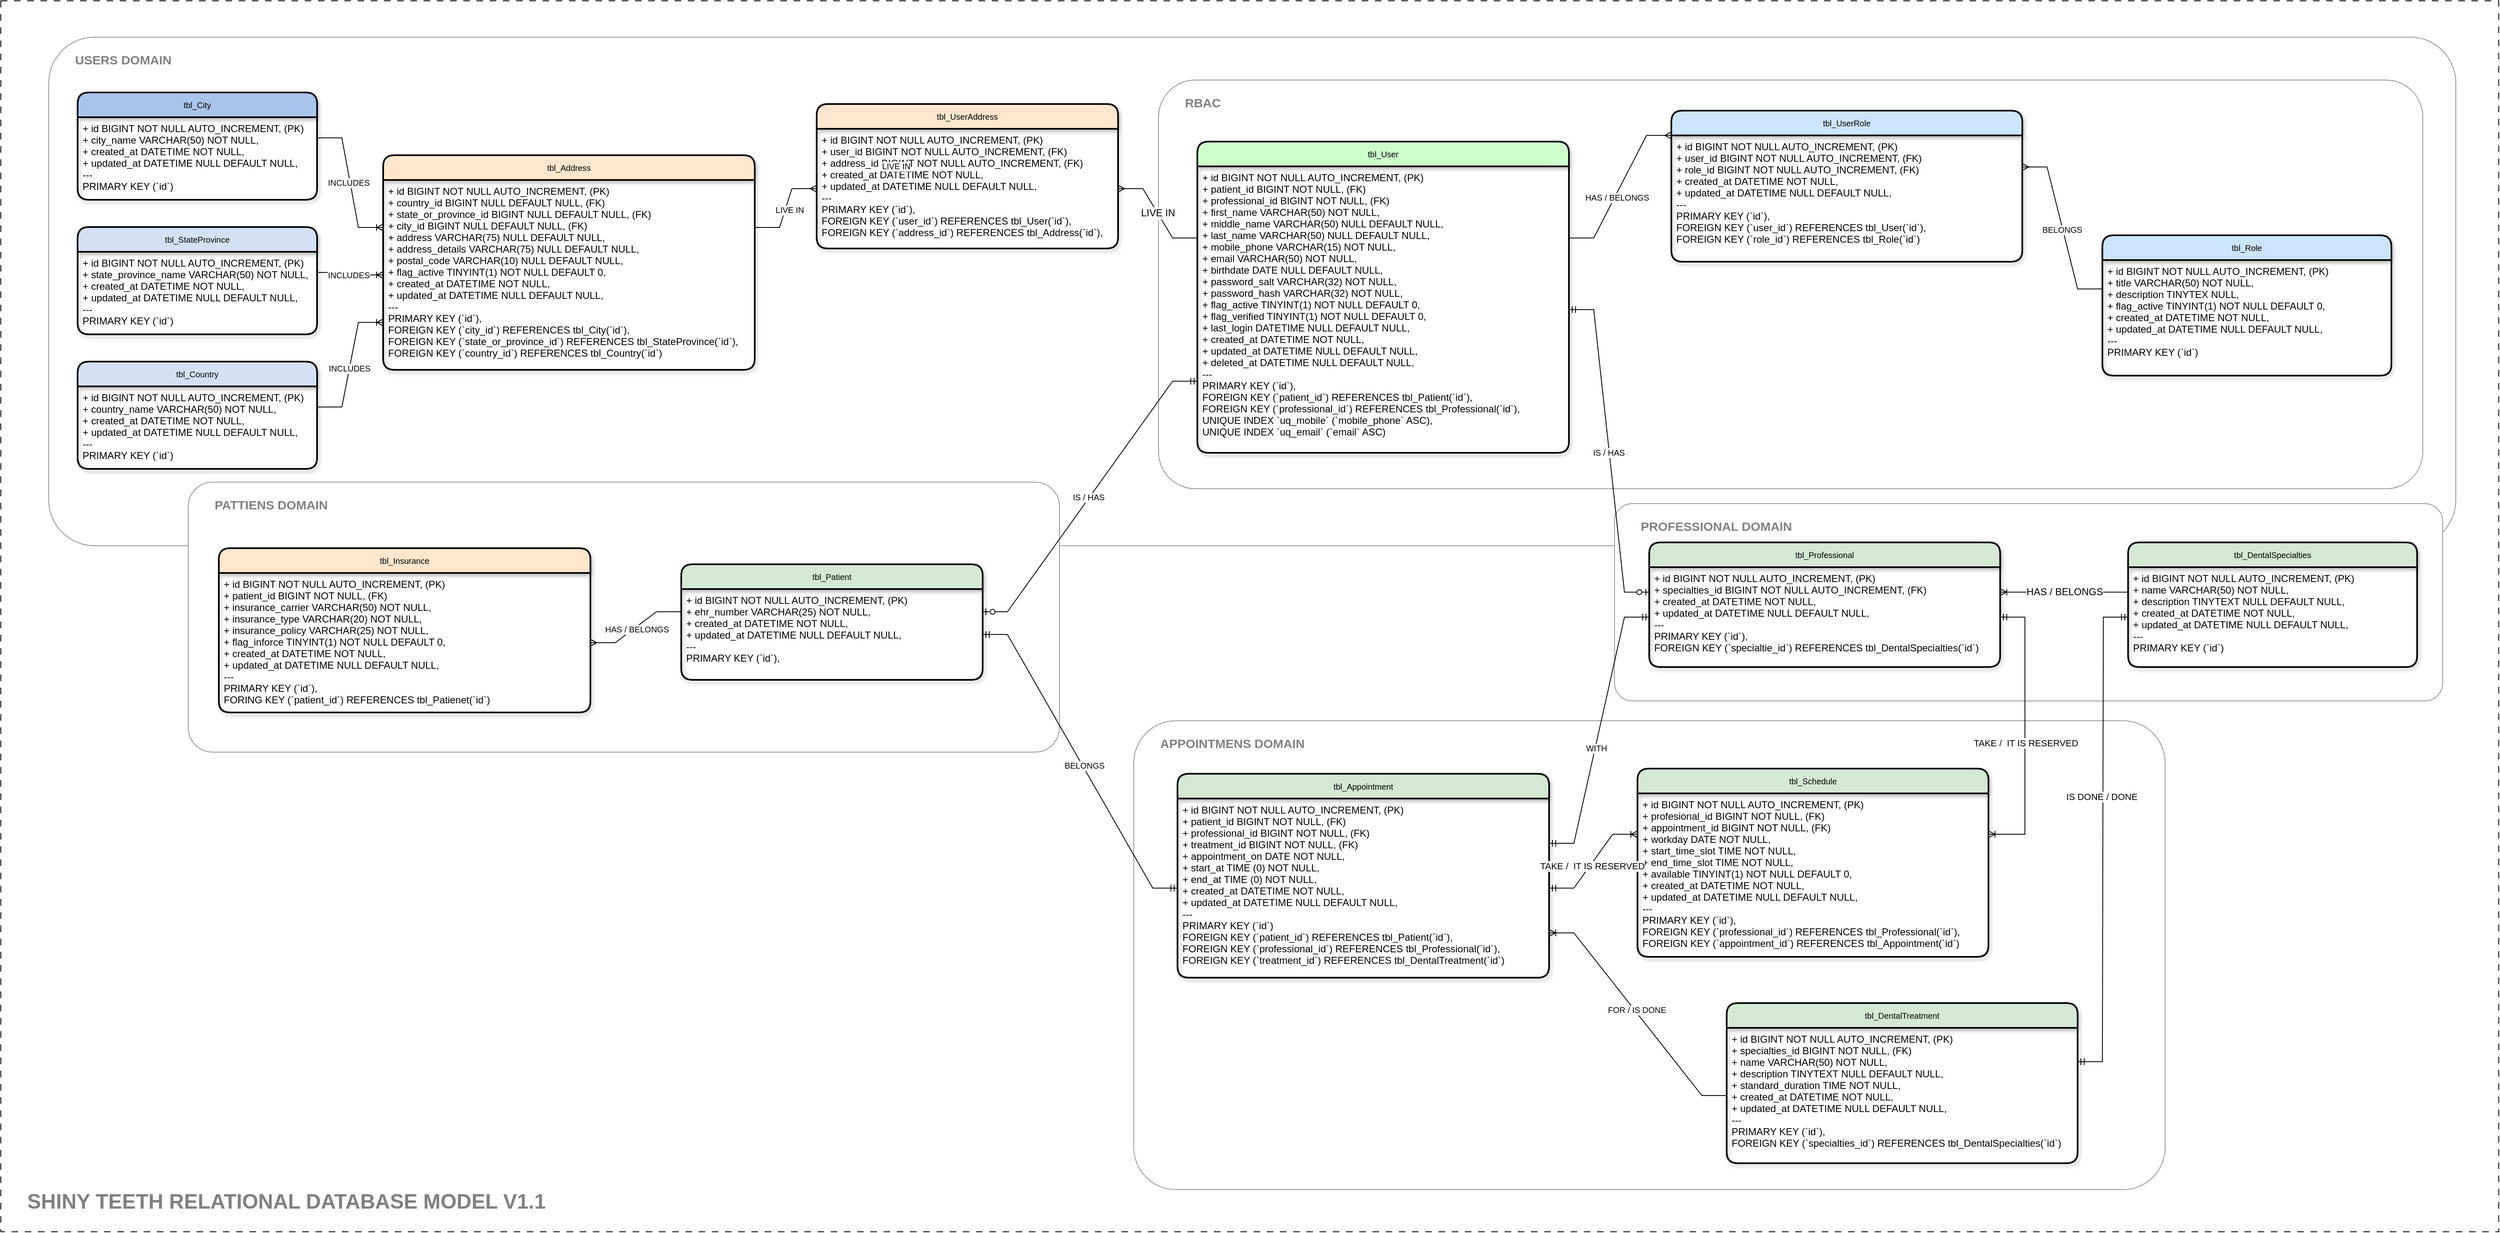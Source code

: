<mxfile version="20.8.16" type="device"><diagram name="Página-1" id="TkPRqeXI9kq4rZR4-tyb"><mxGraphModel dx="5023" dy="3863" grid="0" gridSize="1" guides="1" tooltips="1" connect="1" arrows="1" fold="1" page="0" pageScale="1" pageWidth="1654" pageHeight="1169" math="0" shadow="0"><root><mxCell id="0"/><mxCell id="1" parent="0"/><mxCell id="j7VE22RYLg9SCNnTLwtO-19" value="SHINY TEETH RELATIONAL DATABASE MODEL V1.1" style="rounded=0;whiteSpace=wrap;html=1;shadow=0;strokeColor=default;fontSize=25;fontColor=#808080;fillColor=#FFFFFF;dashed=1;dashPattern=8 8;fontStyle=1;verticalAlign=bottom;align=left;spacingBottom=20;spacingLeft=30;" vertex="1" parent="1"><mxGeometry x="-1251" y="-1641" width="3025" height="1491" as="geometry"/></mxCell><mxCell id="j7VE22RYLg9SCNnTLwtO-18" value="USERS DOMAIN" style="rounded=1;whiteSpace=wrap;html=1;shadow=0;fillColor=#FFFFFF;arcSize=9;verticalAlign=top;align=left;spacingTop=12;spacingLeft=30;fontStyle=1;fontSize=15;strokeColor=#999999;fontColor=#808080;" vertex="1" parent="1"><mxGeometry x="-1193" y="-1597" width="2915" height="616" as="geometry"/></mxCell><mxCell id="j7VE22RYLg9SCNnTLwtO-17" value="PATTIENS DOMAIN" style="rounded=1;whiteSpace=wrap;html=1;shadow=0;fillColor=#FFFFFF;arcSize=9;verticalAlign=top;align=left;spacingTop=12;spacingLeft=30;fontStyle=1;fontSize=15;strokeColor=#999999;fontColor=#808080;" vertex="1" parent="1"><mxGeometry x="-1024" y="-1058" width="1055" height="327" as="geometry"/></mxCell><mxCell id="j7VE22RYLg9SCNnTLwtO-15" value="APPOINTMENS DOMAIN" style="rounded=1;whiteSpace=wrap;html=1;shadow=0;fillColor=#FFFFFF;arcSize=9;verticalAlign=top;align=left;spacingTop=12;spacingLeft=30;fontStyle=1;fontSize=15;strokeColor=#999999;fontColor=#808080;" vertex="1" parent="1"><mxGeometry x="121" y="-769" width="1249.04" height="568" as="geometry"/></mxCell><mxCell id="j7VE22RYLg9SCNnTLwtO-14" value="PROFESSIONAL DOMAIN" style="rounded=1;whiteSpace=wrap;html=1;shadow=0;fillColor=#FFFFFF;arcSize=9;verticalAlign=top;align=left;spacingTop=12;spacingLeft=30;fontStyle=1;fontSize=15;strokeColor=#999999;fontColor=#808080;" vertex="1" parent="1"><mxGeometry x="703.13" y="-1032" width="1003" height="239" as="geometry"/></mxCell><mxCell id="j7VE22RYLg9SCNnTLwtO-13" value="RBAC" style="rounded=1;whiteSpace=wrap;html=1;shadow=0;fillColor=#FFFFFF;arcSize=9;verticalAlign=top;align=left;spacingTop=12;spacingLeft=30;fontStyle=1;fontSize=15;strokeColor=#999999;fontColor=#808080;" vertex="1" parent="1"><mxGeometry x="151" y="-1545" width="1531" height="495" as="geometry"/></mxCell><mxCell id="nI9jZgU-42-GDvaegeSf-1" value="tbl_User" style="swimlane;childLayout=stackLayout;horizontal=1;startSize=30;horizontalStack=0;rounded=1;fontSize=10;fontStyle=0;strokeWidth=2;resizeParent=0;resizeLast=1;shadow=1;dashed=0;align=center;fillColor=#CCFFCC;" parent="1" vertex="1"><mxGeometry x="198" y="-1470.5" width="450" height="377" as="geometry"><mxRectangle x="70" y="-740" width="80" height="30" as="alternateBounds"/></mxGeometry></mxCell><mxCell id="nI9jZgU-42-GDvaegeSf-2" value="+ id BIGINT NOT NULL AUTO_INCREMENT, (PK)&#10;+ patient_id BIGINT NOT NULL, (FK)&#10;+ professional_id BIGINT NOT NULL, (FK)&#10;+ first_name VARCHAR(50) NOT NULL,&#10;+ middle_name VARCHAR(50) NULL DEFAULT NULL,&#10;+ last_name VARCHAR(50) NULL DEFAULT NULL,&#10;+ mobile_phone VARCHAR(15) NOT NULL,&#10;+ email VARCHAR(50) NOT NULL,&#10;+ birthdate DATE NULL DEFAULT NULL,&#10;+ password_salt VARCHAR(32) NOT NULL,&#10;+ password_hash VARCHAR(32) NOT NULL,&#10;+ flag_active TINYINT(1) NOT NULL DEFAULT 0,&#10;+ flag_verified TINYINT(1) NOT NULL DEFAULT 0,&#10;+ last_login DATETIME NULL DEFAULT NULL,&#10;+ created_at DATETIME NOT NULL,&#10;+ updated_at DATETIME NULL DEFAULT NULL,&#10;+ deleted_at DATETIME NULL DEFAULT NULL,&#10;---&#10;PRIMARY KEY (`id`),&#10;FOREIGN KEY (`patient_id`) REFERENCES tbl_Patient(`id`),&#10;FOREIGN KEY (`professional_id`) REFERENCES tbl_Professional(`id`),&#10;UNIQUE INDEX `uq_mobile` (`mobile_phone` ASC),&#10;UNIQUE INDEX `uq_email` (`email` ASC)" style="align=left;strokeColor=none;fillColor=none;spacingLeft=4;fontSize=12;verticalAlign=top;resizable=0;rotatable=0;part=1;" parent="nI9jZgU-42-GDvaegeSf-1" vertex="1"><mxGeometry y="30" width="450" height="347" as="geometry"/></mxCell><mxCell id="nI9jZgU-42-GDvaegeSf-3" value="tbl_Role" style="swimlane;childLayout=stackLayout;horizontal=1;startSize=30;horizontalStack=0;rounded=1;fontSize=10;fontStyle=0;strokeWidth=2;resizeParent=0;resizeLast=1;shadow=1;dashed=0;align=center;fillColor=#CCE5FF;" parent="1" vertex="1"><mxGeometry x="1294" y="-1357" width="350" height="170" as="geometry"><mxRectangle x="294" y="-740" width="80" height="30" as="alternateBounds"/></mxGeometry></mxCell><mxCell id="nI9jZgU-42-GDvaegeSf-4" value="+ id BIGINT NOT NULL AUTO_INCREMENT, (PK)&#10;+ title VARCHAR(50) NOT NULL,&#10;+ description TINYTEX NULL,&#10;+ flag_active TINYINT(1) NOT NULL DEFAULT 0,&#10;+ created_at DATETIME NOT NULL,&#10;+ updated_at DATETIME NULL DEFAULT NULL,&#10;---&#10;PRIMARY KEY (`id`)" style="align=left;strokeColor=none;fillColor=none;spacingLeft=4;fontSize=12;verticalAlign=top;resizable=0;rotatable=0;part=1;" parent="nI9jZgU-42-GDvaegeSf-3" vertex="1"><mxGeometry y="30" width="350" height="140" as="geometry"/></mxCell><mxCell id="tOU84PY6kPd9gPvKxVqi-3" value="tbl_Address" style="swimlane;childLayout=stackLayout;horizontal=1;startSize=30;horizontalStack=0;rounded=1;fontSize=10;fontStyle=0;strokeWidth=2;resizeParent=0;resizeLast=1;shadow=1;dashed=0;align=center;fillColor=#FFE6CC;" parent="1" vertex="1"><mxGeometry x="-788" y="-1454" width="450" height="260" as="geometry"><mxRectangle x="294" y="-740" width="80" height="30" as="alternateBounds"/></mxGeometry></mxCell><mxCell id="tOU84PY6kPd9gPvKxVqi-4" value="+ id BIGINT NOT NULL AUTO_INCREMENT, (PK)&#10;+ country_id BIGINT NULL DEFAULT NULL, (FK)&#10;+ state_or_province_id BIGINT NULL DEFAULT NULL, (FK)&#10;+ city_id BIGINT NULL DEFAULT NULL, (FK)&#10;+ address VARCHAR(75) NULL DEFAULT NULL,&#10;+ address_details VARCHAR(75) NULL DEFAULT NULL,&#10;+ postal_code VARCHAR(10) NULL DEFAULT NULL,&#10;+ flag_active TINYINT(1) NOT NULL DEFAULT 0,&#10;+ created_at DATETIME NOT NULL,&#10;+ updated_at DATETIME NULL DEFAULT NULL,&#10;---&#10;PRIMARY KEY (`id`),&#10;FOREIGN KEY (`city_id`) REFERENCES tbl_City(`id`),&#10;FOREIGN KEY (`state_or_province_id`) REFERENCES tbl_StateProvince(`id`),&#10;FOREIGN KEY (`country_id`) REFERENCES tbl_Country(`id`)" style="align=left;strokeColor=none;fillColor=none;spacingLeft=4;fontSize=12;verticalAlign=top;resizable=0;rotatable=0;part=1;" parent="tOU84PY6kPd9gPvKxVqi-3" vertex="1"><mxGeometry y="30" width="450" height="230" as="geometry"/></mxCell><mxCell id="tOU84PY6kPd9gPvKxVqi-7" value="tbl_City" style="swimlane;childLayout=stackLayout;horizontal=1;startSize=30;horizontalStack=0;rounded=1;fontSize=10;fontStyle=0;strokeWidth=2;resizeParent=0;resizeLast=1;shadow=1;dashed=0;align=center;fillColor=#A9C4EB;" parent="1" vertex="1"><mxGeometry x="-1158" y="-1530" width="290" height="130" as="geometry"><mxRectangle x="294" y="-740" width="80" height="30" as="alternateBounds"/></mxGeometry></mxCell><mxCell id="tOU84PY6kPd9gPvKxVqi-8" value="+ id BIGINT NOT NULL AUTO_INCREMENT, (PK)&#10;+ city_name VARCHAR(50) NOT NULL,&#10;+ created_at DATETIME NOT NULL,&#10;+ updated_at DATETIME NULL DEFAULT NULL,&#10;---&#10;PRIMARY KEY (`id`)" style="align=left;strokeColor=none;fillColor=none;spacingLeft=4;fontSize=12;verticalAlign=top;resizable=0;rotatable=0;part=1;" parent="tOU84PY6kPd9gPvKxVqi-7" vertex="1"><mxGeometry y="30" width="290" height="100" as="geometry"/></mxCell><mxCell id="tOU84PY6kPd9gPvKxVqi-9" value="tbl_StateProvince" style="swimlane;childLayout=stackLayout;horizontal=1;startSize=30;horizontalStack=0;rounded=1;fontSize=10;fontStyle=0;strokeWidth=2;resizeParent=0;resizeLast=1;shadow=1;dashed=0;align=center;fillColor=#D4E1F5;" parent="1" vertex="1"><mxGeometry x="-1158" y="-1367" width="290" height="130" as="geometry"><mxRectangle x="294" y="-740" width="80" height="30" as="alternateBounds"/></mxGeometry></mxCell><mxCell id="tOU84PY6kPd9gPvKxVqi-10" value="+ id BIGINT NOT NULL AUTO_INCREMENT, (PK)&#10;+ state_province_name VARCHAR(50) NOT NULL,&#10;+ created_at DATETIME NOT NULL,&#10;+ updated_at DATETIME NULL DEFAULT NULL,&#10;---&#10;PRIMARY KEY (`id`)" style="align=left;strokeColor=none;fillColor=none;spacingLeft=4;fontSize=12;verticalAlign=top;resizable=0;rotatable=0;part=1;shadow=1;" parent="tOU84PY6kPd9gPvKxVqi-9" vertex="1"><mxGeometry y="30" width="290" height="100" as="geometry"/></mxCell><mxCell id="tOU84PY6kPd9gPvKxVqi-11" value="tbl_Country" style="swimlane;childLayout=stackLayout;horizontal=1;startSize=30;horizontalStack=0;rounded=1;fontSize=10;fontStyle=0;strokeWidth=2;resizeParent=0;resizeLast=1;shadow=1;dashed=0;align=center;fillColor=#D4E1F5;" parent="1" vertex="1"><mxGeometry x="-1158" y="-1204" width="290" height="130" as="geometry"><mxRectangle x="294" y="-740" width="80" height="30" as="alternateBounds"/></mxGeometry></mxCell><mxCell id="tOU84PY6kPd9gPvKxVqi-12" value="+ id BIGINT NOT NULL AUTO_INCREMENT, (PK)&#10;+ country_name VARCHAR(50) NOT NULL,&#10;+ created_at DATETIME NOT NULL,&#10;+ updated_at DATETIME NULL DEFAULT NULL,&#10;---&#10;PRIMARY KEY (`id`)" style="align=left;strokeColor=none;fillColor=none;spacingLeft=4;fontSize=12;verticalAlign=top;resizable=0;rotatable=0;part=1;shadow=1;" parent="tOU84PY6kPd9gPvKxVqi-11" vertex="1"><mxGeometry y="30" width="290" height="100" as="geometry"/></mxCell><mxCell id="tOU84PY6kPd9gPvKxVqi-14" value="" style="edgeStyle=entityRelationEdgeStyle;fontSize=12;html=1;endArrow=ERoneToMany;rounded=0;exitX=1;exitY=0.25;exitDx=0;exitDy=0;entryX=0;entryY=0.25;entryDx=0;entryDy=0;" parent="1" source="tOU84PY6kPd9gPvKxVqi-8" target="tOU84PY6kPd9gPvKxVqi-4" edge="1"><mxGeometry width="100" height="100" relative="1" as="geometry"><mxPoint x="-790" y="-1081" as="sourcePoint"/><mxPoint x="-690" y="-1181" as="targetPoint"/></mxGeometry></mxCell><mxCell id="tOU84PY6kPd9gPvKxVqi-46" value="INCLUDES" style="edgeLabel;html=1;align=center;verticalAlign=middle;resizable=0;points=[];fontSize=10;" parent="tOU84PY6kPd9gPvKxVqi-14" vertex="1" connectable="0"><mxGeometry x="-0.011" y="-2" relative="1" as="geometry"><mxPoint as="offset"/></mxGeometry></mxCell><mxCell id="tOU84PY6kPd9gPvKxVqi-15" value="" style="edgeStyle=entityRelationEdgeStyle;fontSize=12;html=1;endArrow=ERoneToMany;rounded=0;exitX=1;exitY=0.25;exitDx=0;exitDy=0;entryX=0;entryY=0.5;entryDx=0;entryDy=0;" parent="1" source="tOU84PY6kPd9gPvKxVqi-10" target="tOU84PY6kPd9gPvKxVqi-4" edge="1"><mxGeometry width="100" height="100" relative="1" as="geometry"><mxPoint x="-685" y="-1121" as="sourcePoint"/><mxPoint x="-715" y="-1036" as="targetPoint"/></mxGeometry></mxCell><mxCell id="tOU84PY6kPd9gPvKxVqi-47" value="INCLUDES" style="edgeLabel;html=1;align=center;verticalAlign=middle;resizable=0;points=[];fontSize=10;" parent="tOU84PY6kPd9gPvKxVqi-15" vertex="1" connectable="0"><mxGeometry x="-0.041" y="-2" relative="1" as="geometry"><mxPoint as="offset"/></mxGeometry></mxCell><mxCell id="tOU84PY6kPd9gPvKxVqi-16" value="" style="edgeStyle=entityRelationEdgeStyle;fontSize=12;html=1;endArrow=ERoneToMany;rounded=0;entryX=0;entryY=0.75;entryDx=0;entryDy=0;exitX=1;exitY=0.25;exitDx=0;exitDy=0;" parent="1" source="tOU84PY6kPd9gPvKxVqi-12" target="tOU84PY6kPd9gPvKxVqi-4" edge="1"><mxGeometry width="100" height="100" relative="1" as="geometry"><mxPoint x="-795" y="-931" as="sourcePoint"/><mxPoint x="-575" y="-1161" as="targetPoint"/></mxGeometry></mxCell><mxCell id="tOU84PY6kPd9gPvKxVqi-49" value="INCLUDES" style="edgeLabel;html=1;align=center;verticalAlign=middle;resizable=0;points=[];fontSize=10;" parent="tOU84PY6kPd9gPvKxVqi-16" vertex="1" connectable="0"><mxGeometry x="-0.05" relative="1" as="geometry"><mxPoint as="offset"/></mxGeometry></mxCell><mxCell id="tOU84PY6kPd9gPvKxVqi-18" value="tbl_UserAddress" style="swimlane;childLayout=stackLayout;horizontal=1;startSize=30;horizontalStack=0;rounded=1;fontSize=10;fontStyle=0;strokeWidth=2;resizeParent=0;resizeLast=1;shadow=1;dashed=0;align=center;fillColor=#FFE6CC;" parent="1" vertex="1"><mxGeometry x="-263" y="-1516" width="365" height="175" as="geometry"><mxRectangle x="294" y="-740" width="80" height="30" as="alternateBounds"/></mxGeometry></mxCell><mxCell id="tOU84PY6kPd9gPvKxVqi-19" value="+ id BIGINT NOT NULL AUTO_INCREMENT, (PK)&#10;+ user_id BIGINT NOT NULL AUTO_INCREMENT, (FK)&#10;+ address_id BIGINT NOT NULL AUTO_INCREMENT, (FK)&#10;+ created_at DATETIME NOT NULL,&#10;+ updated_at DATETIME NULL DEFAULT NULL,&#10;---&#10;PRIMARY KEY (`id`),&#10;FOREIGN KEY (`user_id`) REFERENCES tbl_User(`id`),&#10;FOREIGN KEY (`address_id`) REFERENCES tbl_Address(`id`)," style="align=left;strokeColor=none;fillColor=none;spacingLeft=4;fontSize=12;verticalAlign=top;resizable=0;rotatable=0;part=1;" parent="tOU84PY6kPd9gPvKxVqi-18" vertex="1"><mxGeometry y="30" width="365" height="145" as="geometry"/></mxCell><mxCell id="tOU84PY6kPd9gPvKxVqi-20" value="LIVE IN" style="edgeStyle=entityRelationEdgeStyle;fontSize=12;html=1;endArrow=ERmany;rounded=0;exitX=0;exitY=0.25;exitDx=0;exitDy=0;entryX=1;entryY=0.5;entryDx=0;entryDy=0;" parent="1" source="nI9jZgU-42-GDvaegeSf-2" target="tOU84PY6kPd9gPvKxVqi-19" edge="1"><mxGeometry width="100" height="100" relative="1" as="geometry"><mxPoint x="780" y="-845" as="sourcePoint"/><mxPoint x="880" y="-945" as="targetPoint"/></mxGeometry></mxCell><mxCell id="tOU84PY6kPd9gPvKxVqi-50" value="LIVE IN" style="edgeLabel;html=1;align=center;verticalAlign=middle;resizable=0;points=[];fontSize=10;" parent="tOU84PY6kPd9gPvKxVqi-20" vertex="1" connectable="0"><mxGeometry x="0.029" y="2" relative="1" as="geometry"><mxPoint x="-314" y="-57" as="offset"/></mxGeometry></mxCell><mxCell id="tOU84PY6kPd9gPvKxVqi-21" value="" style="edgeStyle=entityRelationEdgeStyle;fontSize=12;html=1;endArrow=ERmany;rounded=0;exitX=1;exitY=0.25;exitDx=0;exitDy=0;" parent="1" source="tOU84PY6kPd9gPvKxVqi-4" target="tOU84PY6kPd9gPvKxVqi-19" edge="1"><mxGeometry width="100" height="100" relative="1" as="geometry"><mxPoint x="466" y="-902" as="sourcePoint"/><mxPoint x="-143" y="-1065" as="targetPoint"/></mxGeometry></mxCell><mxCell id="tOU84PY6kPd9gPvKxVqi-51" value="LIVE IN" style="edgeLabel;html=1;align=center;verticalAlign=middle;resizable=0;points=[];fontSize=10;" parent="tOU84PY6kPd9gPvKxVqi-21" vertex="1" connectable="0"><mxGeometry x="0.017" y="-4" relative="1" as="geometry"><mxPoint y="1" as="offset"/></mxGeometry></mxCell><mxCell id="tOU84PY6kPd9gPvKxVqi-23" value="tbl_UserRole" style="swimlane;childLayout=stackLayout;horizontal=1;startSize=30;horizontalStack=0;rounded=1;fontSize=10;fontStyle=0;strokeWidth=2;resizeParent=0;resizeLast=1;shadow=1;dashed=0;align=center;fillColor=#CCE5FF;" parent="1" vertex="1"><mxGeometry x="772" y="-1508" width="425" height="183" as="geometry"><mxRectangle x="294" y="-740" width="80" height="30" as="alternateBounds"/></mxGeometry></mxCell><mxCell id="tOU84PY6kPd9gPvKxVqi-24" value="+ id BIGINT NOT NULL AUTO_INCREMENT, (PK)&#10;+ user_id BIGINT NOT NULL AUTO_INCREMENT, (FK)&#10;+ role_id BIGINT NOT NULL AUTO_INCREMENT, (FK)&#10;+ created_at DATETIME NOT NULL,&#10;+ updated_at DATETIME NULL DEFAULT NULL,&#10;---&#10;PRIMARY KEY (`id`),&#10;FOREIGN KEY (`user_id`) REFERENCES tbl_User(`id`),&#10;FOREIGN KEY (`role_id`) REFERENCES tbl_Role(`id`)" style="align=left;strokeColor=none;fillColor=none;spacingLeft=4;fontSize=12;verticalAlign=top;resizable=0;rotatable=0;part=1;" parent="tOU84PY6kPd9gPvKxVqi-23" vertex="1"><mxGeometry y="30" width="425" height="153" as="geometry"/></mxCell><mxCell id="tOU84PY6kPd9gPvKxVqi-25" value="" style="edgeStyle=entityRelationEdgeStyle;fontSize=12;html=1;endArrow=ERmany;rounded=0;exitX=0;exitY=0.25;exitDx=0;exitDy=0;entryX=1;entryY=0.25;entryDx=0;entryDy=0;" parent="1" source="nI9jZgU-42-GDvaegeSf-4" target="tOU84PY6kPd9gPvKxVqi-24" edge="1"><mxGeometry width="100" height="100" relative="1" as="geometry"><mxPoint x="603" y="-468" as="sourcePoint"/><mxPoint x="703" y="-568" as="targetPoint"/></mxGeometry></mxCell><mxCell id="tOU84PY6kPd9gPvKxVqi-53" value="BELONGS" style="edgeLabel;html=1;align=center;verticalAlign=middle;resizable=0;points=[];fontSize=10;" parent="tOU84PY6kPd9gPvKxVqi-25" vertex="1" connectable="0"><mxGeometry x="-0.008" y="1" relative="1" as="geometry"><mxPoint y="1" as="offset"/></mxGeometry></mxCell><mxCell id="tOU84PY6kPd9gPvKxVqi-26" value="" style="edgeStyle=entityRelationEdgeStyle;fontSize=12;html=1;endArrow=ERmany;rounded=0;exitX=1;exitY=0.25;exitDx=0;exitDy=0;entryX=0;entryY=0;entryDx=0;entryDy=0;" parent="1" source="nI9jZgU-42-GDvaegeSf-2" target="tOU84PY6kPd9gPvKxVqi-24" edge="1"><mxGeometry width="100" height="100" relative="1" as="geometry"><mxPoint x="730" y="-419.25" as="sourcePoint"/><mxPoint x="820" y="-491.75" as="targetPoint"/></mxGeometry></mxCell><mxCell id="tOU84PY6kPd9gPvKxVqi-52" value="HAS / BELONGS" style="edgeLabel;html=1;align=center;verticalAlign=middle;resizable=0;points=[];fontSize=10;" parent="tOU84PY6kPd9gPvKxVqi-26" vertex="1" connectable="0"><mxGeometry x="-0.134" y="-2" relative="1" as="geometry"><mxPoint as="offset"/></mxGeometry></mxCell><mxCell id="tOU84PY6kPd9gPvKxVqi-28" value="tbl_DentalTreatment" style="swimlane;childLayout=stackLayout;horizontal=1;startSize=30;horizontalStack=0;rounded=1;fontSize=10;fontStyle=0;strokeWidth=2;resizeParent=0;resizeLast=1;shadow=1;dashed=0;align=center;fillColor=#D5E8D4;" parent="1" vertex="1"><mxGeometry x="839" y="-427" width="425" height="194" as="geometry"><mxRectangle x="294" y="-740" width="80" height="30" as="alternateBounds"/></mxGeometry></mxCell><mxCell id="tOU84PY6kPd9gPvKxVqi-29" value="+ id BIGINT NOT NULL AUTO_INCREMENT, (PK)&#10;+ specialties_id BIGINT NOT NULL, (FK)&#10;+ name VARCHAR(50) NOT NULL,&#10;+ description TINYTEXT NULL DEFAULT NULL, &#10;+ standard_duration TIME NOT NULL,&#10;+ created_at DATETIME NOT NULL,&#10;+ updated_at DATETIME NULL DEFAULT NULL,&#10;---&#10;PRIMARY KEY (`id`),&#10;FOREIGN KEY (`specialties_id`) REFERENCES tbl_DentalSpecialties(`id`)" style="align=left;strokeColor=none;fillColor=none;spacingLeft=4;fontSize=12;verticalAlign=top;resizable=0;rotatable=0;part=1;" parent="tOU84PY6kPd9gPvKxVqi-28" vertex="1"><mxGeometry y="30" width="425" height="164" as="geometry"/></mxCell><mxCell id="tOU84PY6kPd9gPvKxVqi-30" value="tbl_DentalSpecialties" style="swimlane;childLayout=stackLayout;horizontal=1;startSize=30;horizontalStack=0;rounded=1;fontSize=10;fontStyle=0;strokeWidth=2;resizeParent=0;resizeLast=1;shadow=1;dashed=0;align=center;fillColor=#D5E8D4;" parent="1" vertex="1"><mxGeometry x="1325.13" y="-985" width="350" height="151" as="geometry"><mxRectangle x="294" y="-740" width="80" height="30" as="alternateBounds"/></mxGeometry></mxCell><mxCell id="tOU84PY6kPd9gPvKxVqi-31" value="+ id BIGINT NOT NULL AUTO_INCREMENT, (PK)&#10;+ name VARCHAR(50) NOT NULL,&#10;+ description TINYTEXT NULL DEFAULT NULL,&#10;+ created_at DATETIME NOT NULL,&#10;+ updated_at DATETIME NULL DEFAULT NULL,&#10;---&#10;PRIMARY KEY (`id`)" style="align=left;strokeColor=none;fillColor=none;spacingLeft=4;fontSize=12;verticalAlign=top;resizable=0;rotatable=0;part=1;" parent="tOU84PY6kPd9gPvKxVqi-30" vertex="1"><mxGeometry y="30" width="350" height="121" as="geometry"/></mxCell><mxCell id="tOU84PY6kPd9gPvKxVqi-32" value="tbl_Patient" style="swimlane;childLayout=stackLayout;horizontal=1;startSize=30;horizontalStack=0;rounded=1;fontSize=10;fontStyle=0;strokeWidth=2;resizeParent=0;resizeLast=1;shadow=1;dashed=0;align=center;fillColor=#D5E8D4;" parent="1" vertex="1"><mxGeometry x="-427" y="-958.5" width="365" height="140" as="geometry"><mxRectangle x="294" y="-740" width="80" height="30" as="alternateBounds"/></mxGeometry></mxCell><mxCell id="tOU84PY6kPd9gPvKxVqi-33" value="+ id BIGINT NOT NULL AUTO_INCREMENT, (PK)&#10;+ ehr_number VARCHAR(25) NOT NULL,&#10;+ created_at DATETIME NOT NULL,&#10;+ updated_at DATETIME NULL DEFAULT NULL,&#10;---&#10;PRIMARY KEY (`id`)," style="align=left;strokeColor=none;fillColor=none;spacingLeft=4;fontSize=12;verticalAlign=top;resizable=0;rotatable=0;part=1;" parent="tOU84PY6kPd9gPvKxVqi-32" vertex="1"><mxGeometry y="30" width="365" height="110" as="geometry"/></mxCell><mxCell id="tOU84PY6kPd9gPvKxVqi-36" value="tbl_Insurance" style="swimlane;childLayout=stackLayout;horizontal=1;startSize=30;horizontalStack=0;rounded=1;fontSize=10;fontStyle=0;strokeWidth=2;resizeParent=0;resizeLast=1;shadow=1;dashed=0;align=center;fillColor=#FFE6CC;" parent="1" vertex="1"><mxGeometry x="-987" y="-978" width="450" height="199" as="geometry"><mxRectangle x="294" y="-740" width="80" height="30" as="alternateBounds"/></mxGeometry></mxCell><mxCell id="tOU84PY6kPd9gPvKxVqi-37" value="+ id BIGINT NOT NULL AUTO_INCREMENT, (PK)&#10;+ patient_id BIGINT NOT NULL, (FK)&#10;+ insurance_carrier VARCHAR(50) NOT NULL,&#10;+ insurance_type VARCHAR(20) NOT NULL,&#10;+ insurance_policy VARCHAR(25) NOT NULL,&#10;+ flag_inforce TINYINT(1) NOT NULL DEFAULT 0,&#10;+ created_at DATETIME NOT NULL,&#10;+ updated_at DATETIME NULL DEFAULT NULL,&#10;---&#10;PRIMARY KEY (`id`),&#10;FORING KEY (`patient_id`) REFERENCES tbl_Patienet(`id`)" style="align=left;strokeColor=none;fillColor=none;spacingLeft=4;fontSize=12;verticalAlign=top;resizable=0;rotatable=0;part=1;" parent="tOU84PY6kPd9gPvKxVqi-36" vertex="1"><mxGeometry y="30" width="450" height="169" as="geometry"/></mxCell><mxCell id="tOU84PY6kPd9gPvKxVqi-39" value="" style="edgeStyle=entityRelationEdgeStyle;fontSize=12;html=1;endArrow=ERmany;rounded=0;exitX=0;exitY=0.25;exitDx=0;exitDy=0;" parent="1" source="tOU84PY6kPd9gPvKxVqi-33" target="tOU84PY6kPd9gPvKxVqi-37" edge="1"><mxGeometry width="100" height="100" relative="1" as="geometry"><mxPoint x="-420" y="-402" as="sourcePoint"/><mxPoint x="-420" y="-552.5" as="targetPoint"/></mxGeometry></mxCell><mxCell id="tOU84PY6kPd9gPvKxVqi-54" value="HAS / BELONGS" style="edgeLabel;html=1;align=center;verticalAlign=middle;resizable=0;points=[];fontSize=10;" parent="tOU84PY6kPd9gPvKxVqi-39" vertex="1" connectable="0"><mxGeometry x="0.015" y="2" relative="1" as="geometry"><mxPoint as="offset"/></mxGeometry></mxCell><mxCell id="tOU84PY6kPd9gPvKxVqi-40" value="tbl_Professional" style="swimlane;childLayout=stackLayout;horizontal=1;startSize=30;horizontalStack=0;rounded=1;fontSize=10;fontStyle=0;strokeWidth=2;resizeParent=0;resizeLast=1;shadow=1;dashed=0;align=center;fillColor=#D5E8D4;" parent="1" vertex="1"><mxGeometry x="745.2" y="-985" width="425" height="151" as="geometry"><mxRectangle x="294" y="-740" width="80" height="30" as="alternateBounds"/></mxGeometry></mxCell><mxCell id="tOU84PY6kPd9gPvKxVqi-41" value="+ id BIGINT NOT NULL AUTO_INCREMENT, (PK)&#10;+ specialties_id BIGINT NOT NULL AUTO_INCREMENT, (FK)&#10;+ created_at DATETIME NOT NULL,&#10;+ updated_at DATETIME NULL DEFAULT NULL,&#10;---&#10;PRIMARY KEY (`id`),&#10;FOREIGN KEY (`specialtie_id`) REFERENCES tbl_DentalSpecialties(`id`)" style="align=left;strokeColor=none;fillColor=none;spacingLeft=4;fontSize=12;verticalAlign=top;resizable=0;rotatable=0;part=1;" parent="tOU84PY6kPd9gPvKxVqi-40" vertex="1"><mxGeometry y="30" width="425" height="121" as="geometry"/></mxCell><mxCell id="tOU84PY6kPd9gPvKxVqi-61" value="" style="edgeStyle=entityRelationEdgeStyle;fontSize=12;html=1;endArrow=ERzeroToOne;startArrow=ERmandOne;rounded=0;exitX=0;exitY=0.75;exitDx=0;exitDy=0;entryX=1;entryY=0.25;entryDx=0;entryDy=0;" parent="1" source="nI9jZgU-42-GDvaegeSf-2" target="tOU84PY6kPd9gPvKxVqi-33" edge="1"><mxGeometry width="100" height="100" relative="1" as="geometry"><mxPoint x="595" y="-385" as="sourcePoint"/><mxPoint x="695" y="-485" as="targetPoint"/></mxGeometry></mxCell><mxCell id="tOU84PY6kPd9gPvKxVqi-62" value="IS / HAS" style="edgeLabel;html=1;align=center;verticalAlign=middle;resizable=0;points=[];fontSize=10;" parent="tOU84PY6kPd9gPvKxVqi-61" vertex="1" connectable="0"><mxGeometry x="0.008" y="-1" relative="1" as="geometry"><mxPoint as="offset"/></mxGeometry></mxCell><mxCell id="tOU84PY6kPd9gPvKxVqi-64" value="" style="edgeStyle=entityRelationEdgeStyle;fontSize=12;html=1;endArrow=ERzeroToOne;startArrow=ERmandOne;rounded=0;exitX=1;exitY=0.5;exitDx=0;exitDy=0;entryX=0;entryY=0.25;entryDx=0;entryDy=0;" parent="1" source="nI9jZgU-42-GDvaegeSf-2" target="tOU84PY6kPd9gPvKxVqi-41" edge="1"><mxGeometry width="100" height="100" relative="1" as="geometry"><mxPoint x="732" y="-414" as="sourcePoint"/><mxPoint x="625" y="-227.25" as="targetPoint"/></mxGeometry></mxCell><mxCell id="tOU84PY6kPd9gPvKxVqi-65" value="IS / HAS" style="edgeLabel;html=1;align=center;verticalAlign=middle;resizable=0;points=[];fontSize=10;" parent="tOU84PY6kPd9gPvKxVqi-64" vertex="1" connectable="0"><mxGeometry x="0.008" y="-1" relative="1" as="geometry"><mxPoint as="offset"/></mxGeometry></mxCell><mxCell id="tOU84PY6kPd9gPvKxVqi-68" value="tbl_Appointment" style="swimlane;childLayout=stackLayout;horizontal=1;startSize=30;horizontalStack=0;rounded=1;fontSize=10;fontStyle=0;strokeWidth=2;resizeParent=0;resizeLast=1;shadow=1;dashed=0;align=center;fillColor=#D5E8D4;" parent="1" vertex="1"><mxGeometry x="173.96" y="-704.75" width="450" height="247" as="geometry"><mxRectangle x="294" y="-740" width="80" height="30" as="alternateBounds"/></mxGeometry></mxCell><mxCell id="tOU84PY6kPd9gPvKxVqi-69" value="+ id BIGINT NOT NULL AUTO_INCREMENT, (PK)&#10;+ patient_id BIGINT NOT NULL, (FK)&#10;+ professional_id BIGINT NOT NULL, (FK)&#10;+ treatment_id BIGINT NOT NULL, (FK)&#10;+ appointment_on DATE NOT NULL,&#10;+ start_at TIME (0) NOT NULL,&#10;+ end_at TIME (0) NOT NULL,&#10;+ created_at DATETIME NOT NULL,&#10;+ updated_at DATETIME NULL DEFAULT NULL,&#10;---&#10;PRIMARY KEY (`id`)&#10;FOREIGN KEY (`patient_id`) REFERENCES tbl_Patient(`id`),&#10;FOREIGN KEY (`professional_id`) REFERENCES tbl_Professional(`id`),&#10;FOREIGN KEY (`treatment_id`) REFERENCES tbl_DentalTreatment(`id`)" style="align=left;strokeColor=none;fillColor=none;spacingLeft=4;fontSize=12;verticalAlign=top;resizable=0;rotatable=0;part=1;" parent="tOU84PY6kPd9gPvKxVqi-68" vertex="1"><mxGeometry y="30" width="450" height="217" as="geometry"/></mxCell><mxCell id="tOU84PY6kPd9gPvKxVqi-83" value="" style="edgeStyle=entityRelationEdgeStyle;fontSize=12;html=1;endArrow=ERmandOne;startArrow=ERmandOne;rounded=0;entryX=1;entryY=0.5;entryDx=0;entryDy=0;exitX=0;exitY=0.5;exitDx=0;exitDy=0;" parent="1" source="tOU84PY6kPd9gPvKxVqi-69" target="tOU84PY6kPd9gPvKxVqi-33" edge="1"><mxGeometry width="100" height="100" relative="1" as="geometry"><mxPoint x="451" y="-311" as="sourcePoint"/><mxPoint x="551" y="-411" as="targetPoint"/></mxGeometry></mxCell><mxCell id="tOU84PY6kPd9gPvKxVqi-84" value="BELONGS" style="edgeLabel;html=1;align=center;verticalAlign=middle;resizable=0;points=[];fontSize=10;" parent="tOU84PY6kPd9gPvKxVqi-83" vertex="1" connectable="0"><mxGeometry x="-0.033" y="-1" relative="1" as="geometry"><mxPoint y="-1" as="offset"/></mxGeometry></mxCell><mxCell id="tOU84PY6kPd9gPvKxVqi-85" value="" style="edgeStyle=entityRelationEdgeStyle;fontSize=12;html=1;endArrow=ERmandOne;startArrow=ERmandOne;rounded=0;exitX=0;exitY=0.5;exitDx=0;exitDy=0;entryX=1;entryY=0.25;entryDx=0;entryDy=0;" parent="1" source="tOU84PY6kPd9gPvKxVqi-41" target="tOU84PY6kPd9gPvKxVqi-69" edge="1"><mxGeometry width="100" height="100" relative="1" as="geometry"><mxPoint x="873.16" y="-867" as="sourcePoint"/><mxPoint x="806.96" y="-150.75" as="targetPoint"/></mxGeometry></mxCell><mxCell id="tOU84PY6kPd9gPvKxVqi-86" value="WITH" style="edgeLabel;html=1;align=center;verticalAlign=middle;resizable=0;points=[];fontSize=10;" parent="tOU84PY6kPd9gPvKxVqi-85" vertex="1" connectable="0"><mxGeometry x="-0.033" y="-1" relative="1" as="geometry"><mxPoint x="-4" y="27" as="offset"/></mxGeometry></mxCell><mxCell id="tOU84PY6kPd9gPvKxVqi-91" value="" style="edgeStyle=entityRelationEdgeStyle;fontSize=12;html=1;endArrow=ERoneToMany;rounded=0;exitX=0;exitY=0.5;exitDx=0;exitDy=0;entryX=1;entryY=0.75;entryDx=0;entryDy=0;" parent="1" source="tOU84PY6kPd9gPvKxVqi-29" target="tOU84PY6kPd9gPvKxVqi-69" edge="1"><mxGeometry width="100" height="100" relative="1" as="geometry"><mxPoint x="341.96" y="75.25" as="sourcePoint"/><mxPoint x="441.96" y="-24.75" as="targetPoint"/></mxGeometry></mxCell><mxCell id="tOU84PY6kPd9gPvKxVqi-93" value="FOR / IS DONE" style="edgeLabel;html=1;align=center;verticalAlign=middle;resizable=0;points=[];fontSize=10;" parent="tOU84PY6kPd9gPvKxVqi-91" vertex="1" connectable="0"><mxGeometry x="0.036" y="-2" relative="1" as="geometry"><mxPoint as="offset"/></mxGeometry></mxCell><mxCell id="j7VE22RYLg9SCNnTLwtO-1" value="HAS / BELONGS" style="edgeStyle=entityRelationEdgeStyle;fontSize=12;html=1;endArrow=ERoneToMany;rounded=0;exitX=0;exitY=0.25;exitDx=0;exitDy=0;entryX=1;entryY=0.25;entryDx=0;entryDy=0;" edge="1" parent="1" source="tOU84PY6kPd9gPvKxVqi-31" target="tOU84PY6kPd9gPvKxVqi-41"><mxGeometry width="100" height="100" relative="1" as="geometry"><mxPoint x="1075.13" y="-179" as="sourcePoint"/><mxPoint x="1175.13" y="-279" as="targetPoint"/></mxGeometry></mxCell><mxCell id="j7VE22RYLg9SCNnTLwtO-2" value="" style="edgeStyle=entityRelationEdgeStyle;fontSize=12;html=1;endArrow=ERmandOne;startArrow=ERmandOne;rounded=0;exitX=1;exitY=0.25;exitDx=0;exitDy=0;entryX=0;entryY=0.5;entryDx=0;entryDy=0;" edge="1" parent="1" source="tOU84PY6kPd9gPvKxVqi-29" target="tOU84PY6kPd9gPvKxVqi-31"><mxGeometry width="100" height="100" relative="1" as="geometry"><mxPoint x="1562" y="-48" as="sourcePoint"/><mxPoint x="1662" y="-148" as="targetPoint"/></mxGeometry></mxCell><mxCell id="j7VE22RYLg9SCNnTLwtO-3" value="IS DONE / DONE" style="edgeLabel;html=1;align=center;verticalAlign=middle;resizable=0;points=[];" vertex="1" connectable="0" parent="j7VE22RYLg9SCNnTLwtO-2"><mxGeometry x="0.174" y="2" relative="1" as="geometry"><mxPoint as="offset"/></mxGeometry></mxCell><mxCell id="j7VE22RYLg9SCNnTLwtO-5" value="tbl_Schedule" style="swimlane;childLayout=stackLayout;horizontal=1;startSize=30;horizontalStack=0;rounded=1;fontSize=10;fontStyle=0;strokeWidth=2;resizeParent=0;resizeLast=1;shadow=1;dashed=0;align=center;fillColor=#D5E8D4;" vertex="1" parent="1"><mxGeometry x="731" y="-711" width="425" height="228" as="geometry"><mxRectangle x="294" y="-740" width="80" height="30" as="alternateBounds"/></mxGeometry></mxCell><mxCell id="j7VE22RYLg9SCNnTLwtO-6" value="+ id BIGINT NOT NULL AUTO_INCREMENT, (PK)&#10;+ profesional_id BIGINT NOT NULL, (FK)&#10;+ appointment_id BIGINT NOT NULL, (FK)&#10;+ workday DATE NOT NULL,&#10;+ start_time_slot TIME NOT NULL,&#10;+ end_time_slot TIME NOT NULL,&#10;+ available TINYINT(1) NOT NULL DEFAULT 0,&#10;+ created_at DATETIME NOT NULL,&#10;+ updated_at DATETIME NULL DEFAULT NULL,&#10;---&#10;PRIMARY KEY (`id`),&#10;FOREIGN KEY (`professional_id`) REFERENCES tbl_Professional(`id`),&#10;FOREIGN KEY (`appointment_id`) REFERENCES tbl_Appointment(`id`)" style="align=left;strokeColor=none;fillColor=none;spacingLeft=4;fontSize=12;verticalAlign=top;resizable=0;rotatable=0;part=1;" vertex="1" parent="j7VE22RYLg9SCNnTLwtO-5"><mxGeometry y="30" width="425" height="198" as="geometry"/></mxCell><mxCell id="j7VE22RYLg9SCNnTLwtO-9" value="" style="edgeStyle=entityRelationEdgeStyle;fontSize=12;html=1;endArrow=ERoneToMany;startArrow=ERmandOne;rounded=0;exitX=1;exitY=0.5;exitDx=0;exitDy=0;entryX=0;entryY=0.25;entryDx=0;entryDy=0;" edge="1" parent="1" source="tOU84PY6kPd9gPvKxVqi-69" target="j7VE22RYLg9SCNnTLwtO-6"><mxGeometry width="100" height="100" relative="1" as="geometry"><mxPoint x="751.96" y="-359.75" as="sourcePoint"/><mxPoint x="851.96" y="-459.75" as="targetPoint"/></mxGeometry></mxCell><mxCell id="j7VE22RYLg9SCNnTLwtO-10" value="TAKE /&amp;nbsp;&amp;nbsp;IT IS RESERVED" style="edgeLabel;html=1;align=center;verticalAlign=middle;resizable=0;points=[];" vertex="1" connectable="0" parent="j7VE22RYLg9SCNnTLwtO-9"><mxGeometry x="-0.081" y="-2" relative="1" as="geometry"><mxPoint as="offset"/></mxGeometry></mxCell><mxCell id="j7VE22RYLg9SCNnTLwtO-11" value="" style="edgeStyle=entityRelationEdgeStyle;fontSize=12;html=1;endArrow=ERoneToMany;startArrow=ERmandOne;rounded=0;entryX=1;entryY=0.25;entryDx=0;entryDy=0;" edge="1" parent="1" source="tOU84PY6kPd9gPvKxVqi-41" target="j7VE22RYLg9SCNnTLwtO-6"><mxGeometry width="100" height="100" relative="1" as="geometry"><mxPoint x="1439.07" y="-581" as="sourcePoint"/><mxPoint x="1647.07" y="-690" as="targetPoint"/></mxGeometry></mxCell><mxCell id="j7VE22RYLg9SCNnTLwtO-12" value="TAKE /&amp;nbsp;&amp;nbsp;IT IS RESERVED" style="edgeLabel;html=1;align=center;verticalAlign=middle;resizable=0;points=[];" vertex="1" connectable="0" parent="j7VE22RYLg9SCNnTLwtO-11"><mxGeometry x="-0.081" y="-2" relative="1" as="geometry"><mxPoint x="3" y="27" as="offset"/></mxGeometry></mxCell></root></mxGraphModel></diagram></mxfile>